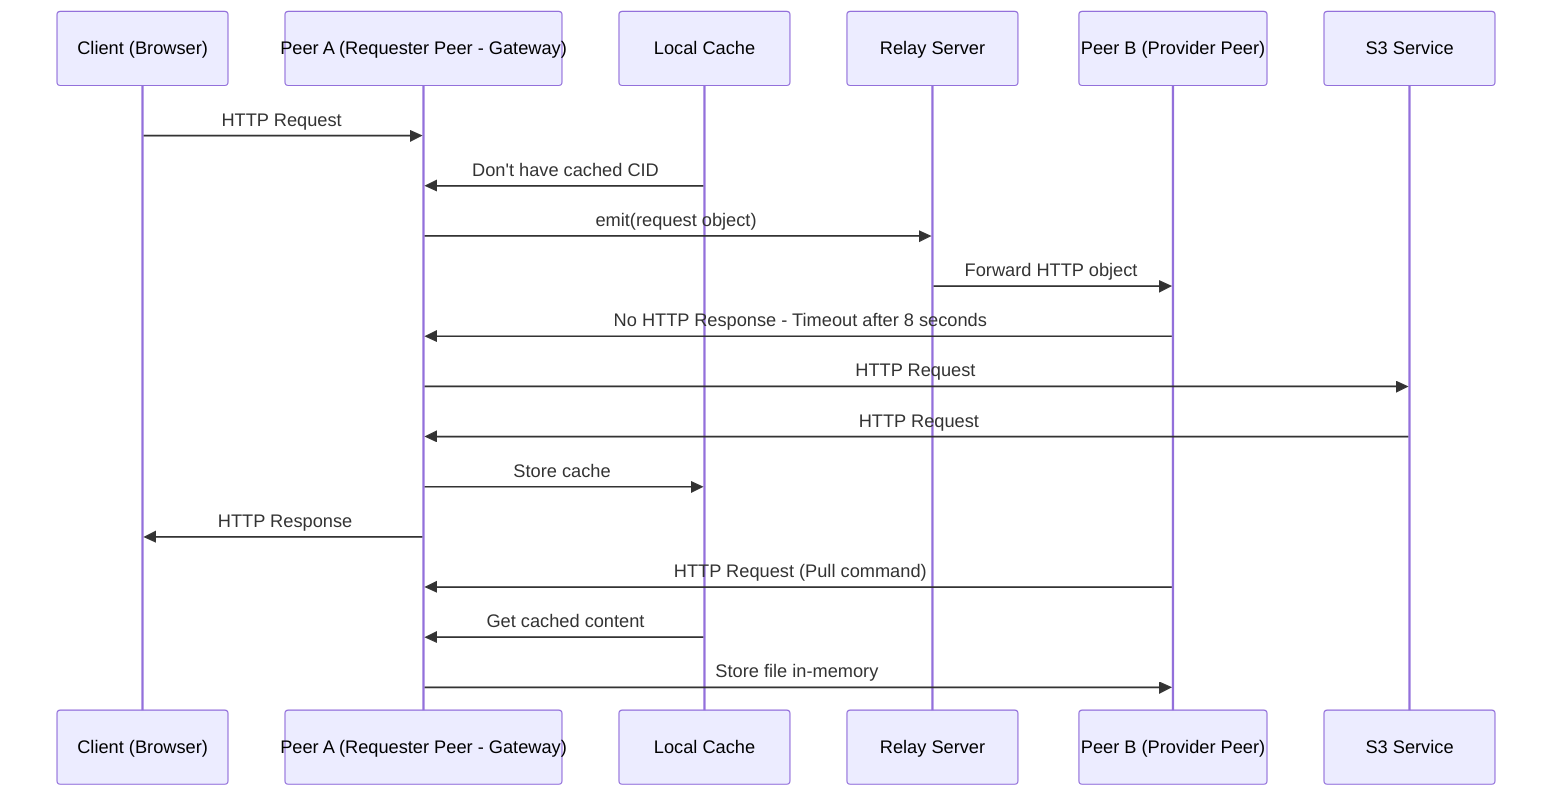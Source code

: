 sequenceDiagram
    participant Client as Client (Browser)
    participant A as Peer A (Requester Peer - Gateway)
    participant Cache as Local Cache
    participant TURN as Relay Server
    participant B as Peer B (Provider Peer)
    participant Origin as S3 Service

    Client->>A: HTTP Request

    Cache->>A: Don't have cached CID

    A->>TURN: emit(request object)
    TURN->>B: Forward HTTP object
    
    B->>A: No HTTP Response - Timeout after 8 seconds
    A->>Origin: HTTP Request
    Origin->>A: HTTP Request
    A->>Cache: Store cache
    A->>Client: HTTP Response

    B->>A: HTTP Request (Pull command)
    Cache->>A: Get cached content
    A->>B: Store file in-memory